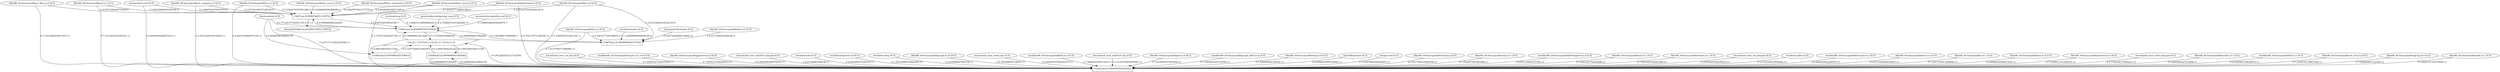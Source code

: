 digraph G {
  3249 [ label="/home/pxf109/8.zip [0.9999720051125072]" shape="ellipse" ];
  3248 [ label="15467scp [0.9999720051125072]" shape="box" ];
  1476 [ label="/lib/x86_64-linux-gnu/libnss_systemd.so.2 [0.5]" shape="ellipse" ];
  1474 [ label="/lib/x86_64-linux-gnu/libnss_files.so.2 [0.5]" shape="ellipse" ];
  1473 [ label="/lib/x86_64-linux-gnu/libnsl.so.1 [0.5]" shape="ellipse" ];
  1470 [ label="/etc/nsswitch.conf [0.5]" shape="ellipse" ];
  1471 [ label="/lib/x86_64-linux-gnu/libnss_compat.so.2 [0.5]" shape="ellipse" ];
  1477 [ label="/lib/x86_64-linux-gnu/librt.so.1 [0.5]" shape="ellipse" ];
  1472 [ label="/lib/x86_64-linux-gnu/libnss_nis.so.2 [0.5]" shape="ellipse" ];
  1417 [ label="/lib/x86_64-linux-gnu/libpthread.so.0 [0.5]" shape="ellipse" ];
  1414 [ label="/lib/x86_64-linux-gnu/libc.so.6 [0.5]" shape="ellipse" ];
  1478 [ label="/lib/x86_64-linux-gnu/libnss_sss.so.2 [0.5]" shape="ellipse" ];
  3244 [ label="15466sshd [0.9999989709374056]" shape="box" ];
  1629 [ label="/dev/urandom [0.5]" shape="ellipse" ];
  1398 [ label="/var/run/utmp [0.5]" shape="ellipse" ];
  1522 [ label="/proc/sys/kernel/ngroups_max [0.5]" shape="ellipse" ];
  2086 [ label="/etc/security/capability.conf [0.5]" shape="ellipse" ];
  1996 [ label="129.22.1.19:37418->129.22.31.135:22 [1.0]" shape="parallelogram" ];
  3246 [ label="15467bash [0.9999989626155702]" shape="box" ];
  2015 [ label="15384sshd [0.9950980392156863]" shape="box" ];
  1997 [ label="15383sshd [0.9999990564246043]" shape="box" ];
  1995 [ label="23058sshd [0.9999999907492608]" shape="box" ];
  1589 [ label="/home/pxf109/.bashrc [0.5]" shape="ellipse" ];
  1554 [ label="/lib/x86_64-linux-gnu/libtinfo.so.5 [0.5]" shape="ellipse" ];
  1416 [ label="/lib/x86_64-linux-gnu/libdl.so.2 [0.5]" shape="ellipse" ];
  1557 [ label="/etc/bash.bashrc [0.5]" shape="ellipse" ];
  2007 [ label="/etc/ssh/ssh_host_rsa_key [0.5]" shape="ellipse" ];
  2002 [ label="/usr/lib/x86_64-linux-gnu/libcrypto.so.1.0.0 [0.5]" shape="ellipse" ];
  2006 [ label="/lib/x86_64-linux-gnu/libgpg-error.so.0 [0.5]" shape="ellipse" ];
  2012 [ label="/etc/ssh/ssh_host_ed25519_key.pub [0.5]" shape="ellipse" ];
  1999 [ label="/usr/sbin/sshd [0.5]" shape="ellipse" ];
  1628 [ label="/usr/lib/ssl/openssl.cnf [0.5]" shape="ellipse" ];
  2014 [ label="/etc/hosts.deny [0.5]" shape="ellipse" ];
  2005 [ label="/lib/x86_64-linux-gnu/libgcrypt.so.20 [0.5]" shape="ellipse" ];
  2009 [ label="/etc/ssh/ssh_host_ecdsa_key [0.5]" shape="ellipse" ];
  1902 [ label="/usr/lib/x86_64-linux-gnu/libkrb5.so.3 [0.5]" shape="ellipse" ];
  2011 [ label="/etc/ssh/ssh_host_ed25519_key [0.5]" shape="ellipse" ];
  1465 [ label="/lib/x86_64-linux-gnu/libpam.so.0 [0.5]" shape="ellipse" ];
  1895 [ label="/usr/lib/x86_64-linux-gnu/libgssapi_krb5.so.2 [0.5]" shape="ellipse" ];
  2000 [ label="/lib/x86_64-linux-gnu/libwrap.so.0 [0.5]" shape="ellipse" ];
  1418 [ label="/proc/filesystems [0.5]" shape="ellipse" ];
  1548 [ label="/etc/gai.conf [0.5]" shape="ellipse" ];
  1632 [ label="/lib/x86_64-linux-gnu/libresolv.so.2 [0.5]" shape="ellipse" ];
  1495 [ label="/lib/x86_64-linux-gnu/libcrypt.so.1 [0.5]" shape="ellipse" ];
  1905 [ label="/usr/lib/x86_64-linux-gnu/libkrb5support.so.0 [0.5]" shape="ellipse" ];
  1745 [ label="/lib/x86_64-linux-gnu/libutil.so.1 [0.5]" shape="ellipse" ];
  1413 [ label="/lib/x86_64-linux-gnu/libselinux.so.1 [0.5]" shape="ellipse" ];
  2008 [ label="/etc/ssh/ssh_host_rsa_key.pub [0.5]" shape="ellipse" ];
  2013 [ label="/etc/hosts.allow [0.5]" shape="ellipse" ];
  1903 [ label="/usr/lib/x86_64-linux-gnu/libk5crypto.so.3 [0.5]" shape="ellipse" ];
  1415 [ label="/lib/x86_64-linux-gnu/libpcre.so.3 [0.5]" shape="ellipse" ];
  1744 [ label="/lib/x86_64-linux-gnu/libz.so.1 [0.5]" shape="ellipse" ];
  2003 [ label="/lib/x86_64-linux-gnu/liblzma.so.5 [0.5]" shape="ellipse" ];
  2001 [ label="/lib/x86_64-linux-gnu/libsystemd.so.0 [0.5]" shape="ellipse" ];
  2010 [ label="/etc/ssh/ssh_host_ecdsa_key.pub [0.5]" shape="ellipse" ];
  1910 [ label="/lib/x86_64-linux-gnu/libkeyutils.so.1 [0.5]" shape="ellipse" ];
  2004 [ label="/usr/lib/x86_64-linux-gnu/liblz4.so.1 [0.5]" shape="ellipse" ];
  1904 [ label="/lib/x86_64-linux-gnu/libcom_err.so.2 [0.5]" shape="ellipse" ];
  1468 [ label="/lib/x86_64-linux-gnu/libcap-ng.so.0 [0.5]" shape="ellipse" ];
  1467 [ label="/lib/x86_64-linux-gnu/libaudit.so.1 [0.5]" shape="ellipse" ];
  3248 -> 3249 [ label="0 1.0" ];
  1476 -> 3248 [ label="0 6.892597384117727E-6" ];
  1474 -> 3248 [ label="0 5.527132820877019E-6" ];
  1473 -> 3248 [ label="0 5.0923966006525035E-6" ];
  1471 -> 3248 [ label="0 3.8716414003712916E-6" ];
  1477 -> 3248 [ label="0 7.302417932785128E-6" ];
  1472 -> 3248 [ label="0 4.696569625867138E-6" ];
  1417 -> 3248 [ label="0 7.631677732683156E-6" ];
  1414 -> 3248 [ label="0 3.5514575218493814E-8" ];
  1478 -> 3248 [ label="0 9.294840625658868E-6" ];
  1470 -> 3248 [ label="0 3.586972097067875E-6" ];
  3244 -> 3248 [ label="0 0.9999460682392047" ];
  1629 -> 3244 [ label="0 2.7712433714994133E-9" ];
  1398 -> 3244 [ label="0 1.8666311669049025E-6" ];
  1522 -> 3244 [ label="0 2.7438053183162508E-11" ];
  2086 -> 3244 [ label="0 1.8866546854366567E-7" ];
  1996 -> 3244 [ label="0 0.999996912813081" ];
  3248 -> 3244 [ label="0 5.144516203850916E-7" ];
  3246 -> 3244 [ label="0 5.146399817459648E-7" ];
  2015 -> 1996 [ label="0 0.15577098191863975" ];
  1997 -> 1996 [ label="0 0.0012822521217142782" ];
  1995 -> 1996 [ label="0 0.1295074642931421" ];
  3244 -> 1996 [ label="0 0.7134393016665039" ];
  1589 -> 3246 [ label="0 9.947492068613286E-12" ];
  1554 -> 3246 [ label="0 5.411749053552818E-9" ];
  1416 -> 3246 [ label="0 5.184127710414897E-9" ];
  1557 -> 3246 [ label="0 1.0046966989299418E-9" ];
  1414 -> 3246 [ label="0 5.0331840633932215E-9" ];
  3244 -> 3246 [ label="0 0.9999999833562949" ];
  1629 -> 2015 [ label="0 0.00980392156862745" ];
  1996 -> 2015 [ label="0 0.9901960784313726" ];
  2002 -> 1997 [ label="0 7.487431578620901E-11" ];
  2006 -> 1997 [ label="0 6.502568938957947E-11" ];
  2012 -> 1997 [ label="0 2.6134986334443E-11" ];
  1999 -> 1997 [ label="0 8.48350827018337E-11" ];
  2014 -> 1997 [ label="0 2.23299844782815E-11" ];
  1417 -> 1997 [ label="0 6.75271977119632E-11" ];
  2005 -> 1997 [ label="0 6.79762809513801E-11" ];
  1416 -> 1997 [ label="0 7.013770077198098E-11" ];
  2009 -> 1997 [ label="0 2.6644870758220347E-11" ];
  1902 -> 1997 [ label="0 7.26081818301143E-11" ];
  1629 -> 1997 [ label="0 4.4711711282325544E-11" ];
  1465 -> 1997 [ label="0 7.621856101740528E-11" ];
  1895 -> 1997 [ label="0 7.305442238133355E-11" ];
  1628 -> 1997 [ label="0 1.6341308637968236E-13" ];
  2000 -> 1997 [ label="0 7.72508500433893E-11" ];
  1418 -> 1997 [ label="0 4.859401050433489E-11" ];
  2007 -> 1997 [ label="0 1.6504721724347916E-11" ];
  2011 -> 1997 [ label="0 2.315516564548789E-11" ];
  1632 -> 1997 [ label="0 6.561750031044079E-11" ];
  1495 -> 1997 [ label="0 7.350205786388798E-11" ];
  1477 -> 1997 [ label="0 6.926475006057615E-11" ];
  1905 -> 1997 [ label="0 6.65114994675734E-11" ];
  1745 -> 1997 [ label="0 7.434136375226368E-11" ];
  1413 -> 1997 [ label="0 7.583109752204328E-11" ];
  2008 -> 1997 [ label="0 2.897604579643581E-11" ];
  1470 -> 1997 [ label="0 4.005405502892781E-11" ];
  1472 -> 1997 [ label="0 3.772073430228772E-11" ];
  1903 -> 1997 [ label="0 6.69941685228457E-11" ];
  1548 -> 1997 [ label="0 3.3305784364803687E-11" ];
  1415 -> 1997 [ label="0 6.971102000847081E-11" ];
  2013 -> 1997 [ label="0 2.372318001585465E-11" ];
  1744 -> 1997 [ label="0 7.391751601328464E-11" ];
  2003 -> 1997 [ label="0 6.886883958091763E-11" ];
  1414 -> 1997 [ label="0 7.158559072326135E-11" ];
  1474 -> 1997 [ label="0 3.724198639391707E-11" ];
  2001 -> 1997 [ label="0 7.534991130138527E-11" ];
  2010 -> 1997 [ label="0 2.772053617395421E-11" ];
  1910 -> 1997 [ label="0 6.606380232721449E-11" ];
  1471 -> 1997 [ label="0 3.874120819761954E-11" ];
  1473 -> 1997 [ label="0 7.101343431639741E-11" ];
  2004 -> 1997 [ label="0 6.839038533963667E-11" ];
  1904 -> 1997 [ label="0 7.216473513887272E-11" ];
  1468 -> 1997 [ label="0 7.05266066712219E-11" ];
  1467 -> 1997 [ label="0 7.668575133472306E-11" ];
  1995 -> 1997 [ label="0 0.9999999975184293" ];
  1996 -> 1995 [ label="0 0.9901960784313726" ];
  1997 -> 1995 [ label="0 0.00980392156862745" ];
}
